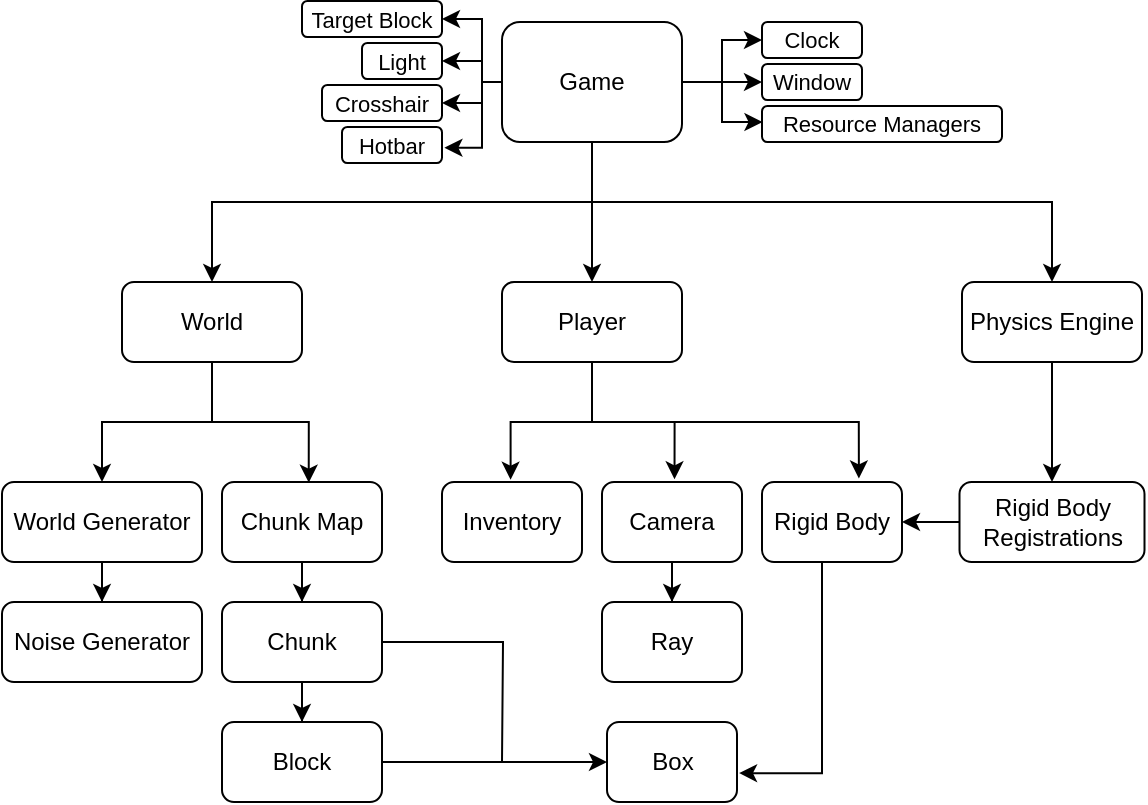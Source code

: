 <mxfile version="25.0.3">
  <diagram name="Page-1" id="9pwkPhvI3FbYkY_FbhpE">
    <mxGraphModel dx="960" dy="698" grid="1" gridSize="10" guides="1" tooltips="1" connect="1" arrows="1" fold="1" page="1" pageScale="1" pageWidth="1100" pageHeight="850" math="0" shadow="0">
      <root>
        <mxCell id="0" />
        <mxCell id="1" parent="0" />
        <mxCell id="POiSBeI8Jo0lnP0zqUG4-18" style="edgeStyle=orthogonalEdgeStyle;rounded=0;orthogonalLoop=1;jettySize=auto;html=1;entryX=0.5;entryY=0;entryDx=0;entryDy=0;" parent="1" source="POiSBeI8Jo0lnP0zqUG4-1" target="POiSBeI8Jo0lnP0zqUG4-6" edge="1">
          <mxGeometry relative="1" as="geometry" />
        </mxCell>
        <mxCell id="POiSBeI8Jo0lnP0zqUG4-19" style="edgeStyle=orthogonalEdgeStyle;rounded=0;orthogonalLoop=1;jettySize=auto;html=1;" parent="1" source="POiSBeI8Jo0lnP0zqUG4-1" target="POiSBeI8Jo0lnP0zqUG4-2" edge="1">
          <mxGeometry relative="1" as="geometry">
            <Array as="points">
              <mxPoint x="525" y="300" />
              <mxPoint x="335" y="300" />
            </Array>
          </mxGeometry>
        </mxCell>
        <mxCell id="POiSBeI8Jo0lnP0zqUG4-21" style="edgeStyle=orthogonalEdgeStyle;rounded=0;orthogonalLoop=1;jettySize=auto;html=1;entryX=0;entryY=0.5;entryDx=0;entryDy=0;" parent="1" source="POiSBeI8Jo0lnP0zqUG4-1" target="POiSBeI8Jo0lnP0zqUG4-10" edge="1">
          <mxGeometry relative="1" as="geometry" />
        </mxCell>
        <mxCell id="POiSBeI8Jo0lnP0zqUG4-22" style="edgeStyle=orthogonalEdgeStyle;rounded=0;orthogonalLoop=1;jettySize=auto;html=1;entryX=0;entryY=0.5;entryDx=0;entryDy=0;" parent="1" source="POiSBeI8Jo0lnP0zqUG4-1" target="POiSBeI8Jo0lnP0zqUG4-7" edge="1">
          <mxGeometry relative="1" as="geometry" />
        </mxCell>
        <mxCell id="x3ZziDDLNEJ0UNgFTfog-3" style="edgeStyle=orthogonalEdgeStyle;rounded=0;orthogonalLoop=1;jettySize=auto;html=1;entryX=0.5;entryY=0;entryDx=0;entryDy=0;" edge="1" parent="1" source="POiSBeI8Jo0lnP0zqUG4-1" target="POiSBeI8Jo0lnP0zqUG4-3">
          <mxGeometry relative="1" as="geometry">
            <Array as="points">
              <mxPoint x="525" y="300" />
              <mxPoint x="755" y="300" />
            </Array>
          </mxGeometry>
        </mxCell>
        <mxCell id="x3ZziDDLNEJ0UNgFTfog-15" style="edgeStyle=orthogonalEdgeStyle;rounded=0;orthogonalLoop=1;jettySize=auto;html=1;entryX=1;entryY=0.5;entryDx=0;entryDy=0;" edge="1" parent="1" source="POiSBeI8Jo0lnP0zqUG4-1" target="x3ZziDDLNEJ0UNgFTfog-13">
          <mxGeometry relative="1" as="geometry">
            <Array as="points">
              <mxPoint x="470" y="240" />
              <mxPoint x="470" y="209" />
            </Array>
          </mxGeometry>
        </mxCell>
        <mxCell id="x3ZziDDLNEJ0UNgFTfog-16" style="edgeStyle=orthogonalEdgeStyle;rounded=0;orthogonalLoop=1;jettySize=auto;html=1;entryX=1;entryY=0.5;entryDx=0;entryDy=0;" edge="1" parent="1" source="POiSBeI8Jo0lnP0zqUG4-1" target="x3ZziDDLNEJ0UNgFTfog-5">
          <mxGeometry relative="1" as="geometry">
            <Array as="points">
              <mxPoint x="470" y="240" />
              <mxPoint x="470" y="229" />
            </Array>
          </mxGeometry>
        </mxCell>
        <mxCell id="x3ZziDDLNEJ0UNgFTfog-18" style="edgeStyle=orthogonalEdgeStyle;rounded=0;orthogonalLoop=1;jettySize=auto;html=1;entryX=1;entryY=0.5;entryDx=0;entryDy=0;" edge="1" parent="1" source="POiSBeI8Jo0lnP0zqUG4-1" target="x3ZziDDLNEJ0UNgFTfog-4">
          <mxGeometry relative="1" as="geometry">
            <Array as="points">
              <mxPoint x="470" y="240" />
              <mxPoint x="470" y="251" />
            </Array>
          </mxGeometry>
        </mxCell>
        <mxCell id="POiSBeI8Jo0lnP0zqUG4-1" value="Game" style="rounded=1;whiteSpace=wrap;html=1;" parent="1" vertex="1">
          <mxGeometry x="480" y="210" width="90" height="60" as="geometry" />
        </mxCell>
        <mxCell id="POiSBeI8Jo0lnP0zqUG4-29" style="edgeStyle=orthogonalEdgeStyle;rounded=0;orthogonalLoop=1;jettySize=auto;html=1;entryX=0.5;entryY=0;entryDx=0;entryDy=0;" parent="1" source="POiSBeI8Jo0lnP0zqUG4-2" target="POiSBeI8Jo0lnP0zqUG4-4" edge="1">
          <mxGeometry relative="1" as="geometry" />
        </mxCell>
        <mxCell id="POiSBeI8Jo0lnP0zqUG4-2" value="World" style="rounded=1;whiteSpace=wrap;html=1;" parent="1" vertex="1">
          <mxGeometry x="290" y="340" width="90" height="40" as="geometry" />
        </mxCell>
        <mxCell id="x3ZziDDLNEJ0UNgFTfog-1" style="edgeStyle=orthogonalEdgeStyle;rounded=0;orthogonalLoop=1;jettySize=auto;html=1;entryX=0.5;entryY=0;entryDx=0;entryDy=0;" edge="1" parent="1" source="POiSBeI8Jo0lnP0zqUG4-3" target="POiSBeI8Jo0lnP0zqUG4-15">
          <mxGeometry relative="1" as="geometry" />
        </mxCell>
        <mxCell id="POiSBeI8Jo0lnP0zqUG4-3" value="Physics Engine" style="rounded=1;whiteSpace=wrap;html=1;" parent="1" vertex="1">
          <mxGeometry x="710" y="340" width="90" height="40" as="geometry" />
        </mxCell>
        <mxCell id="POiSBeI8Jo0lnP0zqUG4-47" style="edgeStyle=orthogonalEdgeStyle;rounded=0;orthogonalLoop=1;jettySize=auto;html=1;entryX=0.5;entryY=0;entryDx=0;entryDy=0;" parent="1" source="POiSBeI8Jo0lnP0zqUG4-4" target="POiSBeI8Jo0lnP0zqUG4-45" edge="1">
          <mxGeometry relative="1" as="geometry" />
        </mxCell>
        <mxCell id="POiSBeI8Jo0lnP0zqUG4-4" value="World Generator" style="rounded=1;whiteSpace=wrap;html=1;" parent="1" vertex="1">
          <mxGeometry x="230" y="440" width="100" height="40" as="geometry" />
        </mxCell>
        <mxCell id="POiSBeI8Jo0lnP0zqUG4-6" value="Player" style="rounded=1;whiteSpace=wrap;html=1;" parent="1" vertex="1">
          <mxGeometry x="480" y="340" width="90" height="40" as="geometry" />
        </mxCell>
        <mxCell id="POiSBeI8Jo0lnP0zqUG4-7" value="&lt;font style=&quot;font-size: 11px;&quot;&gt;Window&lt;/font&gt;" style="rounded=1;whiteSpace=wrap;html=1;" parent="1" vertex="1">
          <mxGeometry x="610" y="231" width="50" height="18" as="geometry" />
        </mxCell>
        <mxCell id="POiSBeI8Jo0lnP0zqUG4-10" value="&lt;font style=&quot;font-size: 11px;&quot;&gt;Clock&lt;/font&gt;" style="rounded=1;whiteSpace=wrap;html=1;" parent="1" vertex="1">
          <mxGeometry x="610" y="210" width="50" height="18" as="geometry" />
        </mxCell>
        <mxCell id="POiSBeI8Jo0lnP0zqUG4-49" style="edgeStyle=orthogonalEdgeStyle;rounded=0;orthogonalLoop=1;jettySize=auto;html=1;entryX=0.5;entryY=0;entryDx=0;entryDy=0;" parent="1" source="POiSBeI8Jo0lnP0zqUG4-11" target="POiSBeI8Jo0lnP0zqUG4-48" edge="1">
          <mxGeometry relative="1" as="geometry" />
        </mxCell>
        <mxCell id="POiSBeI8Jo0lnP0zqUG4-11" value="Chunk Map" style="rounded=1;whiteSpace=wrap;html=1;" parent="1" vertex="1">
          <mxGeometry x="340" y="440" width="80" height="40" as="geometry" />
        </mxCell>
        <mxCell id="POiSBeI8Jo0lnP0zqUG4-12" value="Inventory" style="rounded=1;whiteSpace=wrap;html=1;" parent="1" vertex="1">
          <mxGeometry x="450" y="440" width="70" height="40" as="geometry" />
        </mxCell>
        <mxCell id="POiSBeI8Jo0lnP0zqUG4-59" style="edgeStyle=orthogonalEdgeStyle;rounded=0;orthogonalLoop=1;jettySize=auto;html=1;entryX=0.5;entryY=0;entryDx=0;entryDy=0;" parent="1" source="POiSBeI8Jo0lnP0zqUG4-14" target="POiSBeI8Jo0lnP0zqUG4-53" edge="1">
          <mxGeometry relative="1" as="geometry" />
        </mxCell>
        <mxCell id="POiSBeI8Jo0lnP0zqUG4-14" value="Camera" style="rounded=1;whiteSpace=wrap;html=1;" parent="1" vertex="1">
          <mxGeometry x="530" y="440" width="70" height="40" as="geometry" />
        </mxCell>
        <mxCell id="POiSBeI8Jo0lnP0zqUG4-15" value="Rigid Body Registrations" style="rounded=1;whiteSpace=wrap;html=1;" parent="1" vertex="1">
          <mxGeometry x="708.75" y="440" width="92.5" height="40" as="geometry" />
        </mxCell>
        <mxCell id="POiSBeI8Jo0lnP0zqUG4-30" style="edgeStyle=orthogonalEdgeStyle;rounded=0;orthogonalLoop=1;jettySize=auto;html=1;entryX=0.542;entryY=0.008;entryDx=0;entryDy=0;entryPerimeter=0;" parent="1" source="POiSBeI8Jo0lnP0zqUG4-2" target="POiSBeI8Jo0lnP0zqUG4-11" edge="1">
          <mxGeometry relative="1" as="geometry" />
        </mxCell>
        <mxCell id="POiSBeI8Jo0lnP0zqUG4-33" style="edgeStyle=orthogonalEdgeStyle;rounded=0;orthogonalLoop=1;jettySize=auto;html=1;entryX=0;entryY=0.5;entryDx=0;entryDy=0;startArrow=classic;startFill=1;endArrow=none;endFill=0;" parent="1" source="POiSBeI8Jo0lnP0zqUG4-31" target="POiSBeI8Jo0lnP0zqUG4-15" edge="1">
          <mxGeometry relative="1" as="geometry" />
        </mxCell>
        <mxCell id="POiSBeI8Jo0lnP0zqUG4-31" value="Rigid Body" style="rounded=1;whiteSpace=wrap;html=1;" parent="1" vertex="1">
          <mxGeometry x="610" y="440" width="70" height="40" as="geometry" />
        </mxCell>
        <mxCell id="POiSBeI8Jo0lnP0zqUG4-38" style="edgeStyle=orthogonalEdgeStyle;rounded=0;orthogonalLoop=1;jettySize=auto;html=1;entryX=0.49;entryY=-0.029;entryDx=0;entryDy=0;entryPerimeter=0;" parent="1" source="POiSBeI8Jo0lnP0zqUG4-6" target="POiSBeI8Jo0lnP0zqUG4-12" edge="1">
          <mxGeometry relative="1" as="geometry" />
        </mxCell>
        <mxCell id="POiSBeI8Jo0lnP0zqUG4-39" style="edgeStyle=orthogonalEdgeStyle;rounded=0;orthogonalLoop=1;jettySize=auto;html=1;entryX=0.518;entryY=-0.034;entryDx=0;entryDy=0;entryPerimeter=0;" parent="1" source="POiSBeI8Jo0lnP0zqUG4-6" target="POiSBeI8Jo0lnP0zqUG4-14" edge="1">
          <mxGeometry relative="1" as="geometry" />
        </mxCell>
        <mxCell id="POiSBeI8Jo0lnP0zqUG4-40" style="edgeStyle=orthogonalEdgeStyle;rounded=0;orthogonalLoop=1;jettySize=auto;html=1;entryX=0.692;entryY=-0.044;entryDx=0;entryDy=0;entryPerimeter=0;" parent="1" source="POiSBeI8Jo0lnP0zqUG4-6" target="POiSBeI8Jo0lnP0zqUG4-31" edge="1">
          <mxGeometry relative="1" as="geometry">
            <Array as="points">
              <mxPoint x="525" y="410" />
              <mxPoint x="658" y="410" />
            </Array>
          </mxGeometry>
        </mxCell>
        <mxCell id="POiSBeI8Jo0lnP0zqUG4-43" value="&lt;span style=&quot;font-size: 11px;&quot;&gt;Resource Managers&lt;/span&gt;" style="rounded=1;whiteSpace=wrap;html=1;" parent="1" vertex="1">
          <mxGeometry x="610" y="252" width="120" height="18" as="geometry" />
        </mxCell>
        <mxCell id="POiSBeI8Jo0lnP0zqUG4-44" style="edgeStyle=orthogonalEdgeStyle;rounded=0;orthogonalLoop=1;jettySize=auto;html=1;entryX=0.002;entryY=0.446;entryDx=0;entryDy=0;entryPerimeter=0;" parent="1" source="POiSBeI8Jo0lnP0zqUG4-1" target="POiSBeI8Jo0lnP0zqUG4-43" edge="1">
          <mxGeometry relative="1" as="geometry" />
        </mxCell>
        <mxCell id="POiSBeI8Jo0lnP0zqUG4-45" value="Noise Generator" style="rounded=1;whiteSpace=wrap;html=1;" parent="1" vertex="1">
          <mxGeometry x="230" y="500" width="100" height="40" as="geometry" />
        </mxCell>
        <mxCell id="POiSBeI8Jo0lnP0zqUG4-51" style="edgeStyle=orthogonalEdgeStyle;rounded=0;orthogonalLoop=1;jettySize=auto;html=1;entryX=0.5;entryY=0;entryDx=0;entryDy=0;" parent="1" source="POiSBeI8Jo0lnP0zqUG4-48" target="POiSBeI8Jo0lnP0zqUG4-50" edge="1">
          <mxGeometry relative="1" as="geometry" />
        </mxCell>
        <mxCell id="POiSBeI8Jo0lnP0zqUG4-62" style="edgeStyle=orthogonalEdgeStyle;rounded=0;orthogonalLoop=1;jettySize=auto;html=1;endArrow=none;endFill=0;" parent="1" source="POiSBeI8Jo0lnP0zqUG4-48" edge="1">
          <mxGeometry relative="1" as="geometry">
            <mxPoint x="480" y="580" as="targetPoint" />
          </mxGeometry>
        </mxCell>
        <mxCell id="POiSBeI8Jo0lnP0zqUG4-48" value="Chunk" style="rounded=1;whiteSpace=wrap;html=1;" parent="1" vertex="1">
          <mxGeometry x="340" y="500" width="80" height="40" as="geometry" />
        </mxCell>
        <mxCell id="POiSBeI8Jo0lnP0zqUG4-61" style="edgeStyle=orthogonalEdgeStyle;rounded=0;orthogonalLoop=1;jettySize=auto;html=1;entryX=0;entryY=0.5;entryDx=0;entryDy=0;" parent="1" source="POiSBeI8Jo0lnP0zqUG4-50" target="POiSBeI8Jo0lnP0zqUG4-60" edge="1">
          <mxGeometry relative="1" as="geometry" />
        </mxCell>
        <mxCell id="POiSBeI8Jo0lnP0zqUG4-50" value="Block" style="rounded=1;whiteSpace=wrap;html=1;" parent="1" vertex="1">
          <mxGeometry x="340" y="560" width="80" height="40" as="geometry" />
        </mxCell>
        <mxCell id="POiSBeI8Jo0lnP0zqUG4-53" value="Ray" style="rounded=1;whiteSpace=wrap;html=1;" parent="1" vertex="1">
          <mxGeometry x="530" y="500" width="70" height="40" as="geometry" />
        </mxCell>
        <mxCell id="POiSBeI8Jo0lnP0zqUG4-60" value="Box" style="rounded=1;whiteSpace=wrap;html=1;" parent="1" vertex="1">
          <mxGeometry x="532.5" y="560" width="65" height="40" as="geometry" />
        </mxCell>
        <mxCell id="POiSBeI8Jo0lnP0zqUG4-64" style="edgeStyle=orthogonalEdgeStyle;rounded=0;orthogonalLoop=1;jettySize=auto;html=1;entryX=1.016;entryY=0.639;entryDx=0;entryDy=0;entryPerimeter=0;" parent="1" source="POiSBeI8Jo0lnP0zqUG4-31" target="POiSBeI8Jo0lnP0zqUG4-60" edge="1">
          <mxGeometry relative="1" as="geometry">
            <Array as="points">
              <mxPoint x="640" y="586" />
            </Array>
          </mxGeometry>
        </mxCell>
        <mxCell id="x3ZziDDLNEJ0UNgFTfog-4" value="&lt;font style=&quot;font-size: 11px;&quot;&gt;Crosshair&lt;/font&gt;" style="rounded=1;whiteSpace=wrap;html=1;" vertex="1" parent="1">
          <mxGeometry x="390" y="241.5" width="60" height="18" as="geometry" />
        </mxCell>
        <mxCell id="x3ZziDDLNEJ0UNgFTfog-5" value="&lt;font style=&quot;font-size: 11px;&quot;&gt;Light&lt;/font&gt;" style="rounded=1;whiteSpace=wrap;html=1;" vertex="1" parent="1">
          <mxGeometry x="410" y="220.5" width="40" height="18" as="geometry" />
        </mxCell>
        <mxCell id="x3ZziDDLNEJ0UNgFTfog-6" value="&lt;span style=&quot;font-size: 11px;&quot;&gt;Hotbar&lt;/span&gt;" style="rounded=1;whiteSpace=wrap;html=1;" vertex="1" parent="1">
          <mxGeometry x="400" y="262.5" width="50" height="18" as="geometry" />
        </mxCell>
        <mxCell id="x3ZziDDLNEJ0UNgFTfog-13" value="&lt;span style=&quot;font-size: 11px;&quot;&gt;Target Block&lt;/span&gt;" style="rounded=1;whiteSpace=wrap;html=1;spacing=2;" vertex="1" parent="1">
          <mxGeometry x="380" y="199.5" width="70" height="18" as="geometry" />
        </mxCell>
        <mxCell id="x3ZziDDLNEJ0UNgFTfog-19" style="edgeStyle=orthogonalEdgeStyle;rounded=0;orthogonalLoop=1;jettySize=auto;html=1;entryX=1.024;entryY=0.576;entryDx=0;entryDy=0;entryPerimeter=0;" edge="1" parent="1" source="POiSBeI8Jo0lnP0zqUG4-1" target="x3ZziDDLNEJ0UNgFTfog-6">
          <mxGeometry relative="1" as="geometry">
            <Array as="points">
              <mxPoint x="470" y="240" />
              <mxPoint x="470" y="273" />
            </Array>
          </mxGeometry>
        </mxCell>
      </root>
    </mxGraphModel>
  </diagram>
</mxfile>
